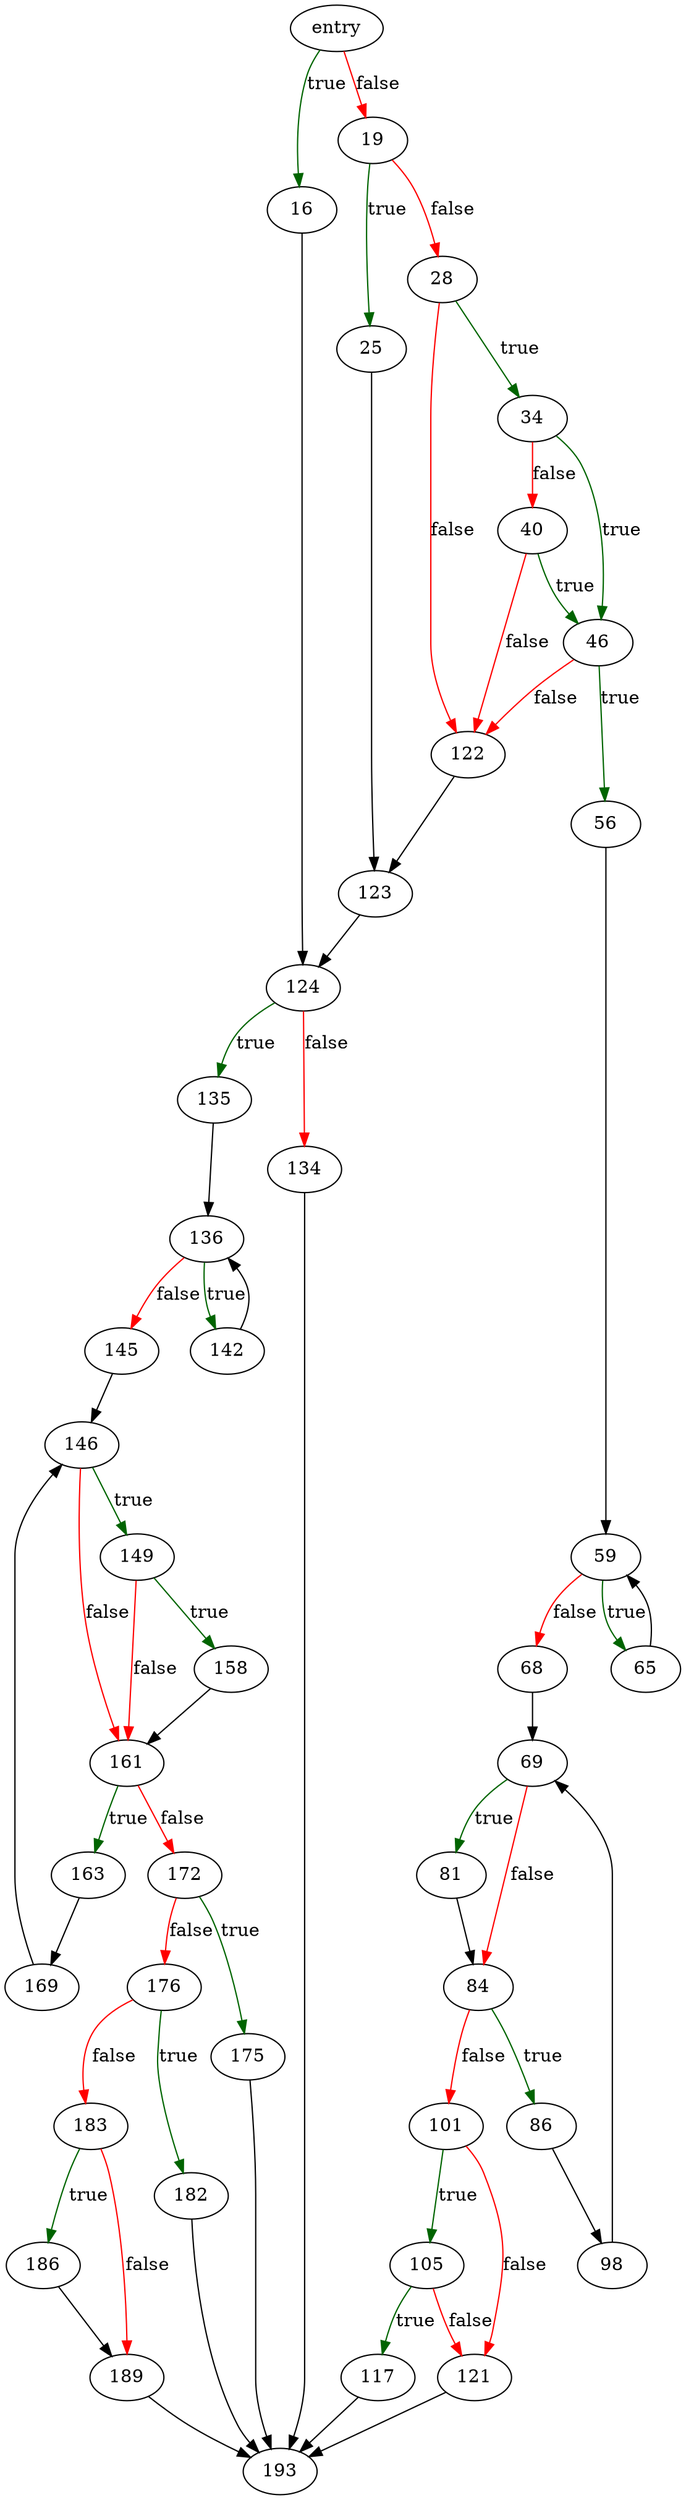 digraph "sqlite3GetInt32" {
	// Node definitions.
	2 [label=entry];
	16;
	19;
	25;
	28;
	34;
	40;
	46;
	56;
	59;
	65;
	68;
	69;
	81;
	84;
	86;
	98;
	101;
	105;
	117;
	121;
	122;
	123;
	124;
	134;
	135;
	136;
	142;
	145;
	146;
	149;
	158;
	161;
	163;
	169;
	172;
	175;
	176;
	182;
	183;
	186;
	189;
	193;

	// Edge definitions.
	2 -> 16 [
		color=darkgreen
		label=true
	];
	2 -> 19 [
		color=red
		label=false
	];
	16 -> 124;
	19 -> 25 [
		color=darkgreen
		label=true
	];
	19 -> 28 [
		color=red
		label=false
	];
	25 -> 123;
	28 -> 34 [
		color=darkgreen
		label=true
	];
	28 -> 122 [
		color=red
		label=false
	];
	34 -> 40 [
		color=red
		label=false
	];
	34 -> 46 [
		color=darkgreen
		label=true
	];
	40 -> 46 [
		color=darkgreen
		label=true
	];
	40 -> 122 [
		color=red
		label=false
	];
	46 -> 56 [
		color=darkgreen
		label=true
	];
	46 -> 122 [
		color=red
		label=false
	];
	56 -> 59;
	59 -> 65 [
		color=darkgreen
		label=true
	];
	59 -> 68 [
		color=red
		label=false
	];
	65 -> 59;
	68 -> 69;
	69 -> 81 [
		color=darkgreen
		label=true
	];
	69 -> 84 [
		color=red
		label=false
	];
	81 -> 84;
	84 -> 86 [
		color=darkgreen
		label=true
	];
	84 -> 101 [
		color=red
		label=false
	];
	86 -> 98;
	98 -> 69;
	101 -> 105 [
		color=darkgreen
		label=true
	];
	101 -> 121 [
		color=red
		label=false
	];
	105 -> 117 [
		color=darkgreen
		label=true
	];
	105 -> 121 [
		color=red
		label=false
	];
	117 -> 193;
	121 -> 193;
	122 -> 123;
	123 -> 124;
	124 -> 134 [
		color=red
		label=false
	];
	124 -> 135 [
		color=darkgreen
		label=true
	];
	134 -> 193;
	135 -> 136;
	136 -> 142 [
		color=darkgreen
		label=true
	];
	136 -> 145 [
		color=red
		label=false
	];
	142 -> 136;
	145 -> 146;
	146 -> 149 [
		color=darkgreen
		label=true
	];
	146 -> 161 [
		color=red
		label=false
	];
	149 -> 158 [
		color=darkgreen
		label=true
	];
	149 -> 161 [
		color=red
		label=false
	];
	158 -> 161;
	161 -> 163 [
		color=darkgreen
		label=true
	];
	161 -> 172 [
		color=red
		label=false
	];
	163 -> 169;
	169 -> 146;
	172 -> 175 [
		color=darkgreen
		label=true
	];
	172 -> 176 [
		color=red
		label=false
	];
	175 -> 193;
	176 -> 182 [
		color=darkgreen
		label=true
	];
	176 -> 183 [
		color=red
		label=false
	];
	182 -> 193;
	183 -> 186 [
		color=darkgreen
		label=true
	];
	183 -> 189 [
		color=red
		label=false
	];
	186 -> 189;
	189 -> 193;
}